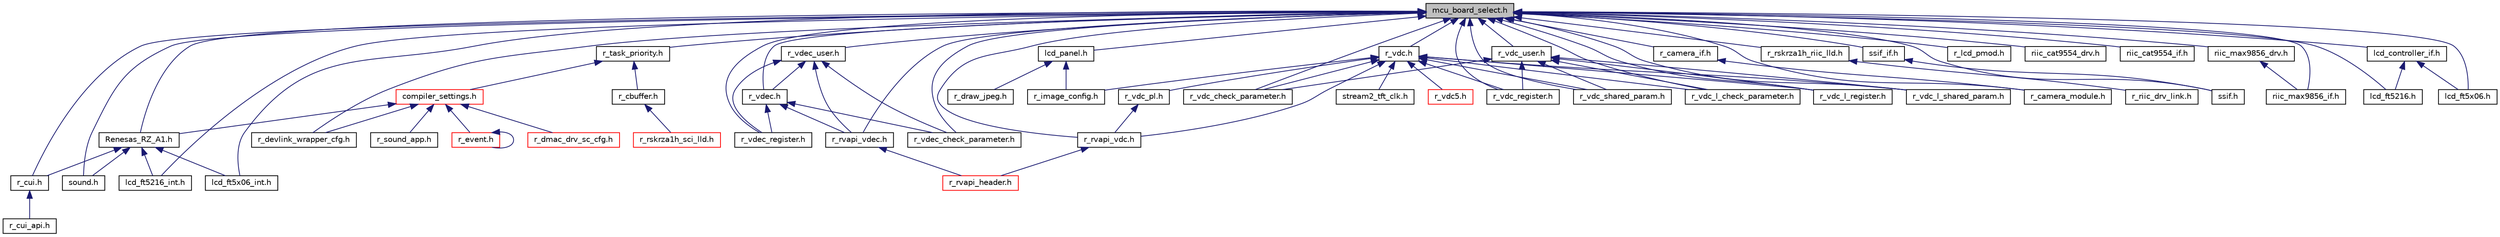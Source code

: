 digraph "mcu_board_select.h"
{
 // LATEX_PDF_SIZE
  edge [fontname="Helvetica",fontsize="10",labelfontname="Helvetica",labelfontsize="10"];
  node [fontname="Helvetica",fontsize="10",shape=record];
  Node1 [label="mcu_board_select.h",height=0.2,width=0.4,color="black", fillcolor="grey75", style="filled", fontcolor="black",tooltip=" "];
  Node1 -> Node2 [dir="back",color="midnightblue",fontsize="10",style="solid",fontname="Helvetica"];
  Node2 [label="r_cui.h",height=0.2,width=0.4,color="black", fillcolor="white", style="filled",URL="$d3/d42/r__cui_8h.html",tooltip=" "];
  Node2 -> Node3 [dir="back",color="midnightblue",fontsize="10",style="solid",fontname="Helvetica"];
  Node3 [label="r_cui_api.h",height=0.2,width=0.4,color="black", fillcolor="white", style="filled",URL="$d5/d99/r__cui__api_8h.html",tooltip=" "];
  Node1 -> Node4 [dir="back",color="midnightblue",fontsize="10",style="solid",fontname="Helvetica"];
  Node4 [label="lcd_panel.h",height=0.2,width=0.4,color="black", fillcolor="white", style="filled",URL="$dc/df4/lcd__panel_8h.html",tooltip=" "];
  Node4 -> Node5 [dir="back",color="midnightblue",fontsize="10",style="solid",fontname="Helvetica"];
  Node5 [label="r_draw_jpeg.h",height=0.2,width=0.4,color="black", fillcolor="white", style="filled",URL="$da/d4f/r__draw__jpeg_8h.html",tooltip=" "];
  Node4 -> Node6 [dir="back",color="midnightblue",fontsize="10",style="solid",fontname="Helvetica"];
  Node6 [label="r_image_config.h",height=0.2,width=0.4,color="black", fillcolor="white", style="filled",URL="$de/de7/r__image__config_8h.html",tooltip=" "];
  Node1 -> Node7 [dir="back",color="midnightblue",fontsize="10",style="solid",fontname="Helvetica"];
  Node7 [label="r_camera_module.h",height=0.2,width=0.4,color="black", fillcolor="white", style="filled",URL="$d9/d95/r__camera__module_8h.html",tooltip=" "];
  Node1 -> Node8 [dir="back",color="midnightblue",fontsize="10",style="solid",fontname="Helvetica"];
  Node8 [label="Renesas_RZ_A1.h",height=0.2,width=0.4,color="black", fillcolor="white", style="filled",URL="$da/dbb/Renesas__RZ__A1_8h.html",tooltip="CMSIS Cortex-A9 Core Peripheral Access Layer Header File for the Renesas_RZ_A1."];
  Node8 -> Node2 [dir="back",color="midnightblue",fontsize="10",style="solid",fontname="Helvetica"];
  Node8 -> Node9 [dir="back",color="midnightblue",fontsize="10",style="solid",fontname="Helvetica"];
  Node9 [label="sound.h",height=0.2,width=0.4,color="black", fillcolor="white", style="filled",URL="$d9/d88/sound_8h.html",tooltip="sound driver functions header"];
  Node8 -> Node10 [dir="back",color="midnightblue",fontsize="10",style="solid",fontname="Helvetica"];
  Node10 [label="lcd_ft5216_int.h",height=0.2,width=0.4,color="black", fillcolor="white", style="filled",URL="$d2/da9/lcd__ft5216__int_8h.html",tooltip="LCD Driver internal hedder for interrupt."];
  Node8 -> Node11 [dir="back",color="midnightblue",fontsize="10",style="solid",fontname="Helvetica"];
  Node11 [label="lcd_ft5x06_int.h",height=0.2,width=0.4,color="black", fillcolor="white", style="filled",URL="$d9/da6/lcd__ft5x06__int_8h.html",tooltip="LCD Driver internal hedder for interrupt."];
  Node1 -> Node12 [dir="back",color="midnightblue",fontsize="10",style="solid",fontname="Helvetica"];
  Node12 [label="r_devlink_wrapper_cfg.h",height=0.2,width=0.4,color="black", fillcolor="white", style="filled",URL="$de/dbe/r__devlink__wrapper__cfg_8h.html",tooltip=" "];
  Node1 -> Node13 [dir="back",color="midnightblue",fontsize="10",style="solid",fontname="Helvetica"];
  Node13 [label="r_task_priority.h",height=0.2,width=0.4,color="black", fillcolor="white", style="filled",URL="$db/de8/r__task__priority_8h.html",tooltip=" "];
  Node13 -> Node14 [dir="back",color="midnightblue",fontsize="10",style="solid",fontname="Helvetica"];
  Node14 [label="r_cbuffer.h",height=0.2,width=0.4,color="black", fillcolor="white", style="filled",URL="$df/d2c/r__cbuffer_8h.html",tooltip=" "];
  Node14 -> Node15 [dir="back",color="midnightblue",fontsize="10",style="solid",fontname="Helvetica"];
  Node15 [label="r_rskrza1h_sci_lld.h",height=0.2,width=0.4,color="red", fillcolor="white", style="filled",URL="$d8/de7/r__rskrza1h__sci__lld_8h.html",tooltip=" "];
  Node13 -> Node17 [dir="back",color="midnightblue",fontsize="10",style="solid",fontname="Helvetica"];
  Node17 [label="compiler_settings.h",height=0.2,width=0.4,color="red", fillcolor="white", style="filled",URL="$d7/d32/compiler__settings_8h.html",tooltip=" "];
  Node17 -> Node18 [dir="back",color="midnightblue",fontsize="10",style="solid",fontname="Helvetica"];
  Node18 [label="r_sound_app.h",height=0.2,width=0.4,color="black", fillcolor="white", style="filled",URL="$de/d6f/r__sound__app_8h.html",tooltip=" "];
  Node17 -> Node19 [dir="back",color="midnightblue",fontsize="10",style="solid",fontname="Helvetica"];
  Node19 [label="r_event.h",height=0.2,width=0.4,color="red", fillcolor="white", style="filled",URL="$d7/d00/r__event_8h.html",tooltip=" "];
  Node19 -> Node19 [dir="back",color="midnightblue",fontsize="10",style="solid",fontname="Helvetica"];
  Node17 -> Node8 [dir="back",color="midnightblue",fontsize="10",style="solid",fontname="Helvetica"];
  Node17 -> Node12 [dir="back",color="midnightblue",fontsize="10",style="solid",fontname="Helvetica"];
  Node17 -> Node36 [dir="back",color="midnightblue",fontsize="10",style="solid",fontname="Helvetica"];
  Node36 [label="r_dmac_drv_sc_cfg.h",height=0.2,width=0.4,color="red", fillcolor="white", style="filled",URL="$de/d50/r__dmac__drv__sc__cfg_8h.html",tooltip=" "];
  Node1 -> Node42 [dir="back",color="midnightblue",fontsize="10",style="solid",fontname="Helvetica"];
  Node42 [label="r_rskrza1h_riic_lld.h",height=0.2,width=0.4,color="black", fillcolor="white", style="filled",URL="$dd/dcd/r__rskrza1h__riic__lld_8h.html",tooltip=" "];
  Node42 -> Node43 [dir="back",color="midnightblue",fontsize="10",style="solid",fontname="Helvetica"];
  Node43 [label="r_riic_drv_link.h",height=0.2,width=0.4,color="black", fillcolor="white", style="filled",URL="$d2/ddd/r__riic__drv__link_8h.html",tooltip=" "];
  Node1 -> Node44 [dir="back",color="midnightblue",fontsize="10",style="solid",fontname="Helvetica"];
  Node44 [label="ssif_if.h",height=0.2,width=0.4,color="black", fillcolor="white", style="filled",URL="$d5/d78/ssif__if_8h.html",tooltip=" "];
  Node44 -> Node40 [dir="back",color="midnightblue",fontsize="10",style="solid",fontname="Helvetica"];
  Node40 [label="ssif.h",height=0.2,width=0.4,color="black", fillcolor="white", style="filled",URL="$d8/d3a/ssif_8h.html",tooltip=" "];
  Node1 -> Node40 [dir="back",color="midnightblue",fontsize="10",style="solid",fontname="Helvetica"];
  Node1 -> Node45 [dir="back",color="midnightblue",fontsize="10",style="solid",fontname="Helvetica"];
  Node45 [label="r_vdc.h",height=0.2,width=0.4,color="black", fillcolor="white", style="filled",URL="$da/db2/r__vdc_8h.html",tooltip="VDC driver API definitions."];
  Node45 -> Node46 [dir="back",color="midnightblue",fontsize="10",style="solid",fontname="Helvetica"];
  Node46 [label="stream2_tft_clk.h",height=0.2,width=0.4,color="black", fillcolor="white", style="filled",URL="$d5/d8c/stream2__tft__clk_8h.html",tooltip="Defines for VDC5 clock."];
  Node45 -> Node6 [dir="back",color="midnightblue",fontsize="10",style="solid",fontname="Helvetica"];
  Node45 -> Node47 [dir="back",color="midnightblue",fontsize="10",style="solid",fontname="Helvetica"];
  Node47 [label="r_vdc5.h",height=0.2,width=0.4,color="red", fillcolor="white", style="filled",URL="$d1/d1c/r__vdc5_8h.html",tooltip="VDC driver API definitions."];
  Node45 -> Node53 [dir="back",color="midnightblue",fontsize="10",style="solid",fontname="Helvetica"];
  Node53 [label="r_vdc_pl.h",height=0.2,width=0.4,color="black", fillcolor="white", style="filled",URL="$d3/d8b/r__vdc__pl_8h.html",tooltip=" "];
  Node53 -> Node54 [dir="back",color="midnightblue",fontsize="10",style="solid",fontname="Helvetica"];
  Node54 [label="r_rvapi_vdc.h",height=0.2,width=0.4,color="black", fillcolor="white", style="filled",URL="$d1/da2/r__rvapi__vdc_8h.html",tooltip=" "];
  Node54 -> Node55 [dir="back",color="midnightblue",fontsize="10",style="solid",fontname="Helvetica"];
  Node55 [label="r_rvapi_header.h",height=0.2,width=0.4,color="red", fillcolor="white", style="filled",URL="$d6/d26/r__rvapi__header_8h.html",tooltip=" "];
  Node45 -> Node57 [dir="back",color="midnightblue",fontsize="10",style="solid",fontname="Helvetica"];
  Node57 [label="r_vdc_check_parameter.h",height=0.2,width=0.4,color="black", fillcolor="white", style="filled",URL="$d3/d2e/r__vdc__check__parameter_8h.html",tooltip="VDC driver parameter check definitions."];
  Node45 -> Node58 [dir="back",color="midnightblue",fontsize="10",style="solid",fontname="Helvetica"];
  Node58 [label="r_vdc_register.h",height=0.2,width=0.4,color="black", fillcolor="white", style="filled",URL="$df/dcb/r__vdc__register_8h.html",tooltip="VDC driver register setup definitions."];
  Node45 -> Node59 [dir="back",color="midnightblue",fontsize="10",style="solid",fontname="Helvetica"];
  Node59 [label="r_vdc_shared_param.h",height=0.2,width=0.4,color="black", fillcolor="white", style="filled",URL="$dd/d00/r__vdc__shared__param_8h.html",tooltip="VDC driver shared parameter definitions."];
  Node45 -> Node60 [dir="back",color="midnightblue",fontsize="10",style="solid",fontname="Helvetica"];
  Node60 [label="r_vdc_l_check_parameter.h",height=0.2,width=0.4,color="black", fillcolor="white", style="filled",URL="$de/d5e/r__vdc__l__check__parameter_8h.html",tooltip="RZ/A1L VDC driver parameter check definitions."];
  Node45 -> Node61 [dir="back",color="midnightblue",fontsize="10",style="solid",fontname="Helvetica"];
  Node61 [label="r_vdc_l_register.h",height=0.2,width=0.4,color="black", fillcolor="white", style="filled",URL="$d7/d5a/r__vdc__l__register_8h.html",tooltip="RZ/A1L VDC driver register setup definitions."];
  Node45 -> Node62 [dir="back",color="midnightblue",fontsize="10",style="solid",fontname="Helvetica"];
  Node62 [label="r_vdc_l_shared_param.h",height=0.2,width=0.4,color="black", fillcolor="white", style="filled",URL="$d2/d3f/r__vdc__l__shared__param_8h.html",tooltip="RZ/A1L VDC driver shared parameter definitions."];
  Node45 -> Node54 [dir="back",color="midnightblue",fontsize="10",style="solid",fontname="Helvetica"];
  Node1 -> Node63 [dir="back",color="midnightblue",fontsize="10",style="solid",fontname="Helvetica"];
  Node63 [label="r_vdc_user.h",height=0.2,width=0.4,color="black", fillcolor="white", style="filled",URL="$dd/d3d/r__vdc__user_8h.html",tooltip="VDC driver user-defined header."];
  Node63 -> Node57 [dir="back",color="midnightblue",fontsize="10",style="solid",fontname="Helvetica"];
  Node63 -> Node58 [dir="back",color="midnightblue",fontsize="10",style="solid",fontname="Helvetica"];
  Node63 -> Node59 [dir="back",color="midnightblue",fontsize="10",style="solid",fontname="Helvetica"];
  Node63 -> Node60 [dir="back",color="midnightblue",fontsize="10",style="solid",fontname="Helvetica"];
  Node63 -> Node61 [dir="back",color="midnightblue",fontsize="10",style="solid",fontname="Helvetica"];
  Node63 -> Node62 [dir="back",color="midnightblue",fontsize="10",style="solid",fontname="Helvetica"];
  Node1 -> Node64 [dir="back",color="midnightblue",fontsize="10",style="solid",fontname="Helvetica"];
  Node64 [label="r_vdec.h",height=0.2,width=0.4,color="black", fillcolor="white", style="filled",URL="$de/dae/r__vdec_8h.html",tooltip="VDEC driver API definitions."];
  Node64 -> Node65 [dir="back",color="midnightblue",fontsize="10",style="solid",fontname="Helvetica"];
  Node65 [label="r_vdec_check_parameter.h",height=0.2,width=0.4,color="black", fillcolor="white", style="filled",URL="$d8/ddb/r__vdec__check__parameter_8h.html",tooltip="VDEC driver parameter check definitions."];
  Node64 -> Node66 [dir="back",color="midnightblue",fontsize="10",style="solid",fontname="Helvetica"];
  Node66 [label="r_vdec_register.h",height=0.2,width=0.4,color="black", fillcolor="white", style="filled",URL="$d2/df0/r__vdec__register_8h.html",tooltip="VDEC driver register setup definitions."];
  Node64 -> Node67 [dir="back",color="midnightblue",fontsize="10",style="solid",fontname="Helvetica"];
  Node67 [label="r_rvapi_vdec.h",height=0.2,width=0.4,color="black", fillcolor="white", style="filled",URL="$d1/d9d/r__rvapi__vdec_8h.html",tooltip=" "];
  Node67 -> Node55 [dir="back",color="midnightblue",fontsize="10",style="solid",fontname="Helvetica"];
  Node1 -> Node68 [dir="back",color="midnightblue",fontsize="10",style="solid",fontname="Helvetica"];
  Node68 [label="r_vdec_user.h",height=0.2,width=0.4,color="black", fillcolor="white", style="filled",URL="$d1/d9e/r__vdec__user_8h.html",tooltip="VDEC driver user-defined header."];
  Node68 -> Node64 [dir="back",color="midnightblue",fontsize="10",style="solid",fontname="Helvetica"];
  Node68 -> Node65 [dir="back",color="midnightblue",fontsize="10",style="solid",fontname="Helvetica"];
  Node68 -> Node66 [dir="back",color="midnightblue",fontsize="10",style="solid",fontname="Helvetica"];
  Node68 -> Node67 [dir="back",color="midnightblue",fontsize="10",style="solid",fontname="Helvetica"];
  Node1 -> Node57 [dir="back",color="midnightblue",fontsize="10",style="solid",fontname="Helvetica"];
  Node1 -> Node58 [dir="back",color="midnightblue",fontsize="10",style="solid",fontname="Helvetica"];
  Node1 -> Node59 [dir="back",color="midnightblue",fontsize="10",style="solid",fontname="Helvetica"];
  Node1 -> Node60 [dir="back",color="midnightblue",fontsize="10",style="solid",fontname="Helvetica"];
  Node1 -> Node61 [dir="back",color="midnightblue",fontsize="10",style="solid",fontname="Helvetica"];
  Node1 -> Node62 [dir="back",color="midnightblue",fontsize="10",style="solid",fontname="Helvetica"];
  Node1 -> Node65 [dir="back",color="midnightblue",fontsize="10",style="solid",fontname="Helvetica"];
  Node1 -> Node66 [dir="back",color="midnightblue",fontsize="10",style="solid",fontname="Helvetica"];
  Node1 -> Node69 [dir="back",color="midnightblue",fontsize="10",style="solid",fontname="Helvetica"];
  Node69 [label="r_camera_if.h",height=0.2,width=0.4,color="black", fillcolor="white", style="filled",URL="$d5/d72/r__camera__if_8h.html",tooltip=" "];
  Node69 -> Node7 [dir="back",color="midnightblue",fontsize="10",style="solid",fontname="Helvetica"];
  Node1 -> Node70 [dir="back",color="midnightblue",fontsize="10",style="solid",fontname="Helvetica"];
  Node70 [label="r_lcd_pmod.h",height=0.2,width=0.4,color="black", fillcolor="white", style="filled",URL="$d1/dee/r__lcd__pmod_8h.html",tooltip=" "];
  Node1 -> Node71 [dir="back",color="midnightblue",fontsize="10",style="solid",fontname="Helvetica"];
  Node71 [label="riic_cat9554_drv.h",height=0.2,width=0.4,color="black", fillcolor="white", style="filled",URL="$d2/d22/riic__cat9554__drv_8h.html",tooltip=" "];
  Node1 -> Node72 [dir="back",color="midnightblue",fontsize="10",style="solid",fontname="Helvetica"];
  Node72 [label="riic_cat9554_if.h",height=0.2,width=0.4,color="black", fillcolor="white", style="filled",URL="$d4/d00/riic__cat9554__if_8h.html",tooltip="CAT9554 driver API header."];
  Node1 -> Node73 [dir="back",color="midnightblue",fontsize="10",style="solid",fontname="Helvetica"];
  Node73 [label="riic_max9856_drv.h",height=0.2,width=0.4,color="black", fillcolor="white", style="filled",URL="$d7/da5/riic__max9856__drv_8h.html",tooltip=" "];
  Node73 -> Node74 [dir="back",color="midnightblue",fontsize="10",style="solid",fontname="Helvetica"];
  Node74 [label="riic_max9856_if.h",height=0.2,width=0.4,color="black", fillcolor="white", style="filled",URL="$da/de1/riic__max9856__if_8h.html",tooltip="MAX9856 driver API header."];
  Node1 -> Node74 [dir="back",color="midnightblue",fontsize="10",style="solid",fontname="Helvetica"];
  Node1 -> Node9 [dir="back",color="midnightblue",fontsize="10",style="solid",fontname="Helvetica"];
  Node1 -> Node75 [dir="back",color="midnightblue",fontsize="10",style="solid",fontname="Helvetica"];
  Node75 [label="lcd_controller_if.h",height=0.2,width=0.4,color="black", fillcolor="white", style="filled",URL="$d0/d9b/lcd__controller__if_8h.html",tooltip=" "];
  Node75 -> Node76 [dir="back",color="midnightblue",fontsize="10",style="solid",fontname="Helvetica"];
  Node76 [label="lcd_ft5216.h",height=0.2,width=0.4,color="black", fillcolor="white", style="filled",URL="$db/d4b/lcd__ft5216_8h.html",tooltip="LCD Driver internal hedder."];
  Node75 -> Node77 [dir="back",color="midnightblue",fontsize="10",style="solid",fontname="Helvetica"];
  Node77 [label="lcd_ft5x06.h",height=0.2,width=0.4,color="black", fillcolor="white", style="filled",URL="$d1/db6/lcd__ft5x06_8h.html",tooltip="LCD Driver internal hedder."];
  Node1 -> Node76 [dir="back",color="midnightblue",fontsize="10",style="solid",fontname="Helvetica"];
  Node1 -> Node10 [dir="back",color="midnightblue",fontsize="10",style="solid",fontname="Helvetica"];
  Node1 -> Node77 [dir="back",color="midnightblue",fontsize="10",style="solid",fontname="Helvetica"];
  Node1 -> Node11 [dir="back",color="midnightblue",fontsize="10",style="solid",fontname="Helvetica"];
  Node1 -> Node67 [dir="back",color="midnightblue",fontsize="10",style="solid",fontname="Helvetica"];
  Node1 -> Node54 [dir="back",color="midnightblue",fontsize="10",style="solid",fontname="Helvetica"];
}
